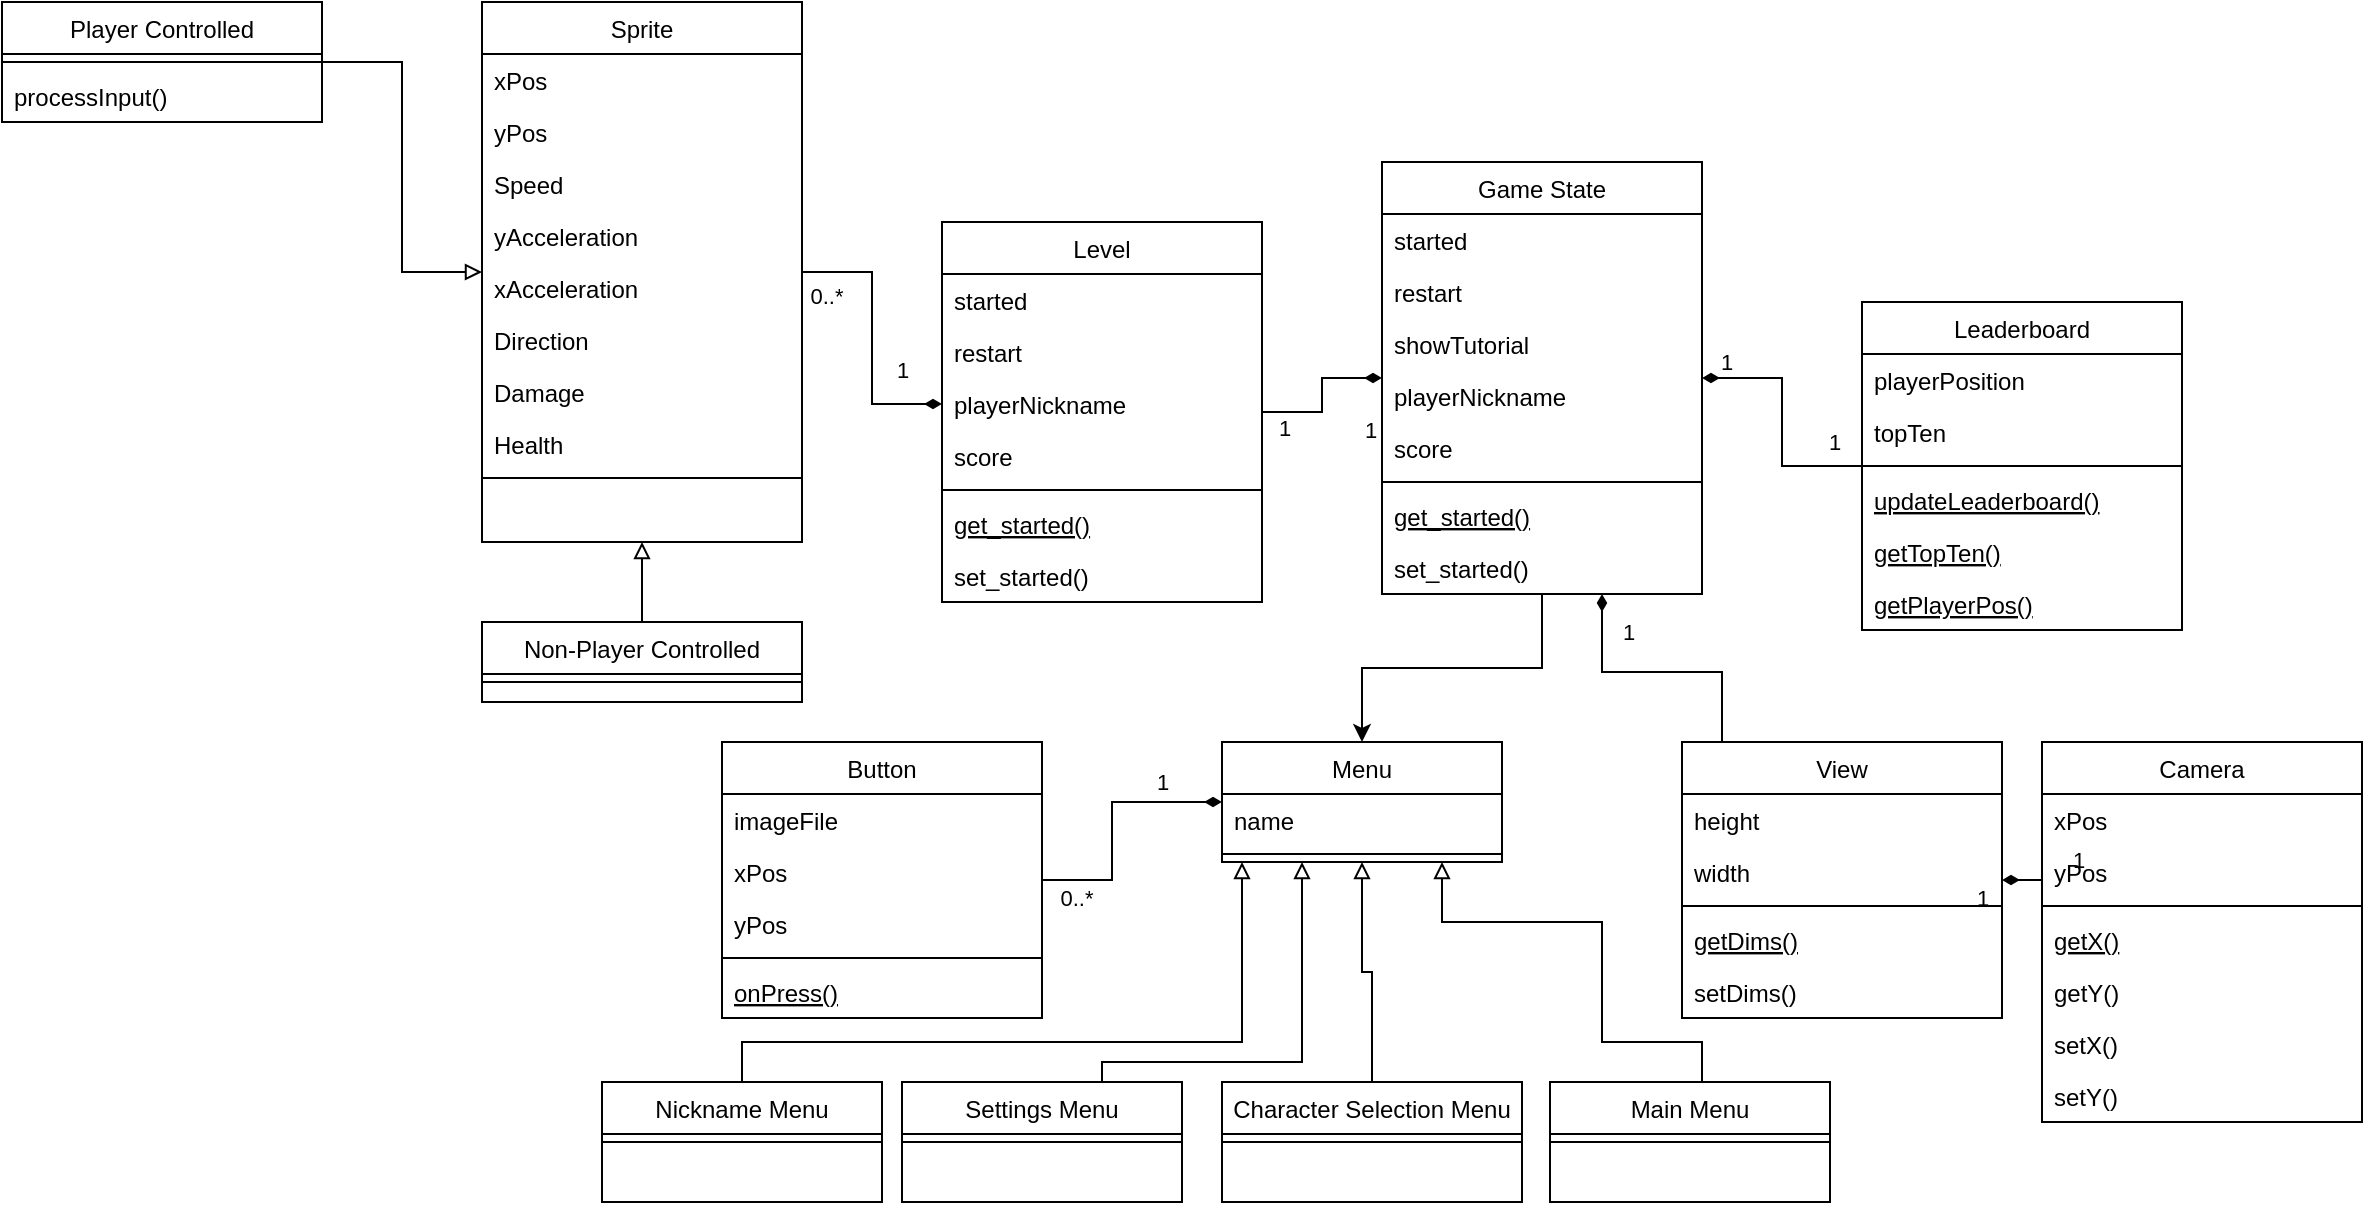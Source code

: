 <mxfile version="23.0.2" type="device">
  <diagram id="C5RBs43oDa-KdzZeNtuy" name="Page-1">
    <mxGraphModel dx="2739" dy="1117" grid="1" gridSize="10" guides="1" tooltips="1" connect="1" arrows="1" fold="1" page="1" pageScale="1" pageWidth="827" pageHeight="1169" math="0" shadow="0">
      <root>
        <mxCell id="WIyWlLk6GJQsqaUBKTNV-0" />
        <mxCell id="WIyWlLk6GJQsqaUBKTNV-1" parent="WIyWlLk6GJQsqaUBKTNV-0" />
        <mxCell id="i57mjpWbcCX3-TeavfqH-22" value="" style="edgeStyle=orthogonalEdgeStyle;rounded=0;orthogonalLoop=1;jettySize=auto;html=1;startArrow=diamondThin;startFill=1;endArrow=none;endFill=0;" edge="1" parent="WIyWlLk6GJQsqaUBKTNV-1" source="i57mjpWbcCX3-TeavfqH-0" target="i57mjpWbcCX3-TeavfqH-16">
          <mxGeometry relative="1" as="geometry">
            <Array as="points">
              <mxPoint x="370" y="735" />
              <mxPoint x="430" y="735" />
            </Array>
          </mxGeometry>
        </mxCell>
        <mxCell id="i57mjpWbcCX3-TeavfqH-23" value="1" style="edgeLabel;html=1;align=center;verticalAlign=middle;resizable=0;points=[];" vertex="1" connectable="0" parent="i57mjpWbcCX3-TeavfqH-22">
          <mxGeometry x="-0.129" y="-3" relative="1" as="geometry">
            <mxPoint x="-7" y="-23" as="offset" />
          </mxGeometry>
        </mxCell>
        <mxCell id="i57mjpWbcCX3-TeavfqH-42" value="" style="edgeStyle=orthogonalEdgeStyle;rounded=0;orthogonalLoop=1;jettySize=auto;html=1;startArrow=diamondThin;startFill=1;endArrow=none;endFill=0;exitX=0;exitY=0.5;exitDx=0;exitDy=0;" edge="1" parent="WIyWlLk6GJQsqaUBKTNV-1" source="i57mjpWbcCX3-TeavfqH-86" target="i57mjpWbcCX3-TeavfqH-36">
          <mxGeometry relative="1" as="geometry">
            <mxPoint x="40" y="625" as="sourcePoint" />
          </mxGeometry>
        </mxCell>
        <mxCell id="i57mjpWbcCX3-TeavfqH-43" value="1" style="edgeLabel;html=1;align=center;verticalAlign=middle;resizable=0;points=[];" vertex="1" connectable="0" parent="i57mjpWbcCX3-TeavfqH-42">
          <mxGeometry x="-0.627" relative="1" as="geometry">
            <mxPoint x="5" y="-17" as="offset" />
          </mxGeometry>
        </mxCell>
        <mxCell id="i57mjpWbcCX3-TeavfqH-44" value="0..*" style="edgeLabel;html=1;align=center;verticalAlign=middle;resizable=0;points=[];" vertex="1" connectable="0" parent="i57mjpWbcCX3-TeavfqH-42">
          <mxGeometry x="0.182" relative="1" as="geometry">
            <mxPoint x="-23" y="-9" as="offset" />
          </mxGeometry>
        </mxCell>
        <mxCell id="i57mjpWbcCX3-TeavfqH-75" value="" style="edgeStyle=orthogonalEdgeStyle;rounded=0;orthogonalLoop=1;jettySize=auto;html=1;startArrow=diamondThin;startFill=1;endArrow=none;endFill=0;" edge="1" parent="WIyWlLk6GJQsqaUBKTNV-1" source="i57mjpWbcCX3-TeavfqH-0" target="i57mjpWbcCX3-TeavfqH-68">
          <mxGeometry relative="1" as="geometry" />
        </mxCell>
        <mxCell id="i57mjpWbcCX3-TeavfqH-82" value="1" style="edgeLabel;html=1;align=center;verticalAlign=middle;resizable=0;points=[];" vertex="1" connectable="0" parent="i57mjpWbcCX3-TeavfqH-75">
          <mxGeometry x="-0.809" relative="1" as="geometry">
            <mxPoint y="-8" as="offset" />
          </mxGeometry>
        </mxCell>
        <mxCell id="i57mjpWbcCX3-TeavfqH-98" value="1" style="edgeLabel;html=1;align=center;verticalAlign=middle;resizable=0;points=[];" vertex="1" connectable="0" parent="i57mjpWbcCX3-TeavfqH-75">
          <mxGeometry x="0.494" relative="1" as="geometry">
            <mxPoint x="17" y="-12" as="offset" />
          </mxGeometry>
        </mxCell>
        <mxCell id="i57mjpWbcCX3-TeavfqH-91" value="" style="edgeStyle=orthogonalEdgeStyle;rounded=0;orthogonalLoop=1;jettySize=auto;html=1;startArrow=diamondThin;startFill=1;endArrow=none;endFill=0;" edge="1" parent="WIyWlLk6GJQsqaUBKTNV-1" source="i57mjpWbcCX3-TeavfqH-0" target="i57mjpWbcCX3-TeavfqH-83">
          <mxGeometry relative="1" as="geometry" />
        </mxCell>
        <mxCell id="i57mjpWbcCX3-TeavfqH-92" value="1" style="edgeLabel;html=1;align=center;verticalAlign=middle;resizable=0;points=[];" vertex="1" connectable="0" parent="i57mjpWbcCX3-TeavfqH-91">
          <mxGeometry x="0.214" y="3" relative="1" as="geometry">
            <mxPoint x="21" y="9" as="offset" />
          </mxGeometry>
        </mxCell>
        <mxCell id="i57mjpWbcCX3-TeavfqH-93" value="1" style="edgeLabel;html=1;align=center;verticalAlign=middle;resizable=0;points=[];" vertex="1" connectable="0" parent="i57mjpWbcCX3-TeavfqH-91">
          <mxGeometry x="0.108" relative="1" as="geometry">
            <mxPoint x="-19" y="12" as="offset" />
          </mxGeometry>
        </mxCell>
        <mxCell id="i57mjpWbcCX3-TeavfqH-108" value="" style="edgeStyle=orthogonalEdgeStyle;rounded=0;orthogonalLoop=1;jettySize=auto;html=1;" edge="1" parent="WIyWlLk6GJQsqaUBKTNV-1" source="i57mjpWbcCX3-TeavfqH-0" target="i57mjpWbcCX3-TeavfqH-100">
          <mxGeometry relative="1" as="geometry" />
        </mxCell>
        <mxCell id="i57mjpWbcCX3-TeavfqH-0" value="Game State" style="swimlane;fontStyle=0;align=center;verticalAlign=top;childLayout=stackLayout;horizontal=1;startSize=26;horizontalStack=0;resizeParent=1;resizeLast=0;collapsible=1;marginBottom=0;rounded=0;shadow=0;strokeWidth=1;" vertex="1" parent="WIyWlLk6GJQsqaUBKTNV-1">
          <mxGeometry x="260" y="480" width="160" height="216" as="geometry">
            <mxRectangle x="130" y="380" width="160" height="26" as="alternateBounds" />
          </mxGeometry>
        </mxCell>
        <mxCell id="i57mjpWbcCX3-TeavfqH-1" value="started" style="text;align=left;verticalAlign=top;spacingLeft=4;spacingRight=4;overflow=hidden;rotatable=0;points=[[0,0.5],[1,0.5]];portConstraint=eastwest;" vertex="1" parent="i57mjpWbcCX3-TeavfqH-0">
          <mxGeometry y="26" width="160" height="26" as="geometry" />
        </mxCell>
        <mxCell id="i57mjpWbcCX3-TeavfqH-143" value="restart" style="text;align=left;verticalAlign=top;spacingLeft=4;spacingRight=4;overflow=hidden;rotatable=0;points=[[0,0.5],[1,0.5]];portConstraint=eastwest;rounded=0;shadow=0;html=0;" vertex="1" parent="i57mjpWbcCX3-TeavfqH-0">
          <mxGeometry y="52" width="160" height="26" as="geometry" />
        </mxCell>
        <mxCell id="i57mjpWbcCX3-TeavfqH-76" value="showTutorial" style="text;align=left;verticalAlign=top;spacingLeft=4;spacingRight=4;overflow=hidden;rotatable=0;points=[[0,0.5],[1,0.5]];portConstraint=eastwest;rounded=0;shadow=0;html=0;" vertex="1" parent="i57mjpWbcCX3-TeavfqH-0">
          <mxGeometry y="78" width="160" height="26" as="geometry" />
        </mxCell>
        <mxCell id="i57mjpWbcCX3-TeavfqH-2" value="playerNickname" style="text;align=left;verticalAlign=top;spacingLeft=4;spacingRight=4;overflow=hidden;rotatable=0;points=[[0,0.5],[1,0.5]];portConstraint=eastwest;rounded=0;shadow=0;html=0;" vertex="1" parent="i57mjpWbcCX3-TeavfqH-0">
          <mxGeometry y="104" width="160" height="26" as="geometry" />
        </mxCell>
        <mxCell id="i57mjpWbcCX3-TeavfqH-67" value="score" style="text;align=left;verticalAlign=top;spacingLeft=4;spacingRight=4;overflow=hidden;rotatable=0;points=[[0,0.5],[1,0.5]];portConstraint=eastwest;rounded=0;shadow=0;html=0;" vertex="1" parent="i57mjpWbcCX3-TeavfqH-0">
          <mxGeometry y="130" width="160" height="26" as="geometry" />
        </mxCell>
        <mxCell id="i57mjpWbcCX3-TeavfqH-3" value="" style="line;html=1;strokeWidth=1;align=left;verticalAlign=middle;spacingTop=-1;spacingLeft=3;spacingRight=3;rotatable=0;labelPosition=right;points=[];portConstraint=eastwest;" vertex="1" parent="i57mjpWbcCX3-TeavfqH-0">
          <mxGeometry y="156" width="160" height="8" as="geometry" />
        </mxCell>
        <mxCell id="i57mjpWbcCX3-TeavfqH-4" value="get_started()" style="text;align=left;verticalAlign=top;spacingLeft=4;spacingRight=4;overflow=hidden;rotatable=0;points=[[0,0.5],[1,0.5]];portConstraint=eastwest;fontStyle=4" vertex="1" parent="i57mjpWbcCX3-TeavfqH-0">
          <mxGeometry y="164" width="160" height="26" as="geometry" />
        </mxCell>
        <mxCell id="i57mjpWbcCX3-TeavfqH-5" value="set_started()" style="text;align=left;verticalAlign=top;spacingLeft=4;spacingRight=4;overflow=hidden;rotatable=0;points=[[0,0.5],[1,0.5]];portConstraint=eastwest;" vertex="1" parent="i57mjpWbcCX3-TeavfqH-0">
          <mxGeometry y="190" width="160" height="26" as="geometry" />
        </mxCell>
        <mxCell id="i57mjpWbcCX3-TeavfqH-30" value="" style="edgeStyle=orthogonalEdgeStyle;rounded=0;orthogonalLoop=1;jettySize=auto;html=1;startArrow=diamondThin;startFill=1;endArrow=none;endFill=0;" edge="1" parent="WIyWlLk6GJQsqaUBKTNV-1" source="i57mjpWbcCX3-TeavfqH-16" target="i57mjpWbcCX3-TeavfqH-24">
          <mxGeometry relative="1" as="geometry">
            <Array as="points">
              <mxPoint x="550" y="839" />
              <mxPoint x="550" y="842" />
            </Array>
          </mxGeometry>
        </mxCell>
        <mxCell id="i57mjpWbcCX3-TeavfqH-32" value="1" style="edgeLabel;html=1;align=center;verticalAlign=middle;resizable=0;points=[];" vertex="1" connectable="0" parent="i57mjpWbcCX3-TeavfqH-30">
          <mxGeometry x="-0.325" y="-3" relative="1" as="geometry">
            <mxPoint x="-17" y="6" as="offset" />
          </mxGeometry>
        </mxCell>
        <mxCell id="i57mjpWbcCX3-TeavfqH-99" value="1" style="edgeLabel;html=1;align=center;verticalAlign=middle;resizable=0;points=[];" vertex="1" connectable="0" parent="i57mjpWbcCX3-TeavfqH-30">
          <mxGeometry x="0.132" y="1" relative="1" as="geometry">
            <mxPoint x="26" y="-9" as="offset" />
          </mxGeometry>
        </mxCell>
        <mxCell id="i57mjpWbcCX3-TeavfqH-16" value="View" style="swimlane;fontStyle=0;align=center;verticalAlign=top;childLayout=stackLayout;horizontal=1;startSize=26;horizontalStack=0;resizeParent=1;resizeLast=0;collapsible=1;marginBottom=0;rounded=0;shadow=0;strokeWidth=1;" vertex="1" parent="WIyWlLk6GJQsqaUBKTNV-1">
          <mxGeometry x="410" y="770" width="160" height="138" as="geometry">
            <mxRectangle x="130" y="380" width="160" height="26" as="alternateBounds" />
          </mxGeometry>
        </mxCell>
        <mxCell id="i57mjpWbcCX3-TeavfqH-17" value="height" style="text;align=left;verticalAlign=top;spacingLeft=4;spacingRight=4;overflow=hidden;rotatable=0;points=[[0,0.5],[1,0.5]];portConstraint=eastwest;" vertex="1" parent="i57mjpWbcCX3-TeavfqH-16">
          <mxGeometry y="26" width="160" height="26" as="geometry" />
        </mxCell>
        <mxCell id="i57mjpWbcCX3-TeavfqH-18" value="width" style="text;align=left;verticalAlign=top;spacingLeft=4;spacingRight=4;overflow=hidden;rotatable=0;points=[[0,0.5],[1,0.5]];portConstraint=eastwest;rounded=0;shadow=0;html=0;" vertex="1" parent="i57mjpWbcCX3-TeavfqH-16">
          <mxGeometry y="52" width="160" height="26" as="geometry" />
        </mxCell>
        <mxCell id="i57mjpWbcCX3-TeavfqH-19" value="" style="line;html=1;strokeWidth=1;align=left;verticalAlign=middle;spacingTop=-1;spacingLeft=3;spacingRight=3;rotatable=0;labelPosition=right;points=[];portConstraint=eastwest;" vertex="1" parent="i57mjpWbcCX3-TeavfqH-16">
          <mxGeometry y="78" width="160" height="8" as="geometry" />
        </mxCell>
        <mxCell id="i57mjpWbcCX3-TeavfqH-20" value="getDims()" style="text;align=left;verticalAlign=top;spacingLeft=4;spacingRight=4;overflow=hidden;rotatable=0;points=[[0,0.5],[1,0.5]];portConstraint=eastwest;fontStyle=4" vertex="1" parent="i57mjpWbcCX3-TeavfqH-16">
          <mxGeometry y="86" width="160" height="26" as="geometry" />
        </mxCell>
        <mxCell id="i57mjpWbcCX3-TeavfqH-21" value="setDims()" style="text;align=left;verticalAlign=top;spacingLeft=4;spacingRight=4;overflow=hidden;rotatable=0;points=[[0,0.5],[1,0.5]];portConstraint=eastwest;" vertex="1" parent="i57mjpWbcCX3-TeavfqH-16">
          <mxGeometry y="112" width="160" height="26" as="geometry" />
        </mxCell>
        <mxCell id="i57mjpWbcCX3-TeavfqH-24" value="Camera" style="swimlane;fontStyle=0;align=center;verticalAlign=top;childLayout=stackLayout;horizontal=1;startSize=26;horizontalStack=0;resizeParent=1;resizeLast=0;collapsible=1;marginBottom=0;rounded=0;shadow=0;strokeWidth=1;" vertex="1" parent="WIyWlLk6GJQsqaUBKTNV-1">
          <mxGeometry x="590" y="770" width="160" height="190" as="geometry">
            <mxRectangle x="130" y="380" width="160" height="26" as="alternateBounds" />
          </mxGeometry>
        </mxCell>
        <mxCell id="i57mjpWbcCX3-TeavfqH-25" value="xPos" style="text;align=left;verticalAlign=top;spacingLeft=4;spacingRight=4;overflow=hidden;rotatable=0;points=[[0,0.5],[1,0.5]];portConstraint=eastwest;" vertex="1" parent="i57mjpWbcCX3-TeavfqH-24">
          <mxGeometry y="26" width="160" height="26" as="geometry" />
        </mxCell>
        <mxCell id="i57mjpWbcCX3-TeavfqH-26" value="yPos" style="text;align=left;verticalAlign=top;spacingLeft=4;spacingRight=4;overflow=hidden;rotatable=0;points=[[0,0.5],[1,0.5]];portConstraint=eastwest;rounded=0;shadow=0;html=0;" vertex="1" parent="i57mjpWbcCX3-TeavfqH-24">
          <mxGeometry y="52" width="160" height="26" as="geometry" />
        </mxCell>
        <mxCell id="i57mjpWbcCX3-TeavfqH-27" value="" style="line;html=1;strokeWidth=1;align=left;verticalAlign=middle;spacingTop=-1;spacingLeft=3;spacingRight=3;rotatable=0;labelPosition=right;points=[];portConstraint=eastwest;" vertex="1" parent="i57mjpWbcCX3-TeavfqH-24">
          <mxGeometry y="78" width="160" height="8" as="geometry" />
        </mxCell>
        <mxCell id="i57mjpWbcCX3-TeavfqH-28" value="getX()" style="text;align=left;verticalAlign=top;spacingLeft=4;spacingRight=4;overflow=hidden;rotatable=0;points=[[0,0.5],[1,0.5]];portConstraint=eastwest;fontStyle=4" vertex="1" parent="i57mjpWbcCX3-TeavfqH-24">
          <mxGeometry y="86" width="160" height="26" as="geometry" />
        </mxCell>
        <mxCell id="i57mjpWbcCX3-TeavfqH-33" value="getY()&#xa;" style="text;align=left;verticalAlign=top;spacingLeft=4;spacingRight=4;overflow=hidden;rotatable=0;points=[[0,0.5],[1,0.5]];portConstraint=eastwest;" vertex="1" parent="i57mjpWbcCX3-TeavfqH-24">
          <mxGeometry y="112" width="160" height="26" as="geometry" />
        </mxCell>
        <mxCell id="i57mjpWbcCX3-TeavfqH-34" value="setX()&#xa;" style="text;align=left;verticalAlign=top;spacingLeft=4;spacingRight=4;overflow=hidden;rotatable=0;points=[[0,0.5],[1,0.5]];portConstraint=eastwest;" vertex="1" parent="i57mjpWbcCX3-TeavfqH-24">
          <mxGeometry y="138" width="160" height="26" as="geometry" />
        </mxCell>
        <mxCell id="i57mjpWbcCX3-TeavfqH-29" value="setY()&#xa;" style="text;align=left;verticalAlign=top;spacingLeft=4;spacingRight=4;overflow=hidden;rotatable=0;points=[[0,0.5],[1,0.5]];portConstraint=eastwest;" vertex="1" parent="i57mjpWbcCX3-TeavfqH-24">
          <mxGeometry y="164" width="160" height="26" as="geometry" />
        </mxCell>
        <mxCell id="i57mjpWbcCX3-TeavfqH-51" value="" style="edgeStyle=orthogonalEdgeStyle;rounded=0;orthogonalLoop=1;jettySize=auto;html=1;startArrow=block;startFill=0;endArrow=none;endFill=0;" edge="1" parent="WIyWlLk6GJQsqaUBKTNV-1" source="i57mjpWbcCX3-TeavfqH-36" target="i57mjpWbcCX3-TeavfqH-45">
          <mxGeometry relative="1" as="geometry" />
        </mxCell>
        <mxCell id="i57mjpWbcCX3-TeavfqH-58" value="" style="edgeStyle=orthogonalEdgeStyle;rounded=0;orthogonalLoop=1;jettySize=auto;html=1;startArrow=block;startFill=0;endArrow=none;endFill=0;" edge="1" parent="WIyWlLk6GJQsqaUBKTNV-1" source="i57mjpWbcCX3-TeavfqH-36" target="i57mjpWbcCX3-TeavfqH-52">
          <mxGeometry relative="1" as="geometry" />
        </mxCell>
        <mxCell id="i57mjpWbcCX3-TeavfqH-36" value="Sprite" style="swimlane;fontStyle=0;align=center;verticalAlign=top;childLayout=stackLayout;horizontal=1;startSize=26;horizontalStack=0;resizeParent=1;resizeLast=0;collapsible=1;marginBottom=0;rounded=0;shadow=0;strokeWidth=1;" vertex="1" parent="WIyWlLk6GJQsqaUBKTNV-1">
          <mxGeometry x="-190" y="400" width="160" height="270" as="geometry">
            <mxRectangle x="130" y="380" width="160" height="26" as="alternateBounds" />
          </mxGeometry>
        </mxCell>
        <mxCell id="i57mjpWbcCX3-TeavfqH-37" value="xPos" style="text;align=left;verticalAlign=top;spacingLeft=4;spacingRight=4;overflow=hidden;rotatable=0;points=[[0,0.5],[1,0.5]];portConstraint=eastwest;" vertex="1" parent="i57mjpWbcCX3-TeavfqH-36">
          <mxGeometry y="26" width="160" height="26" as="geometry" />
        </mxCell>
        <mxCell id="i57mjpWbcCX3-TeavfqH-59" value="yPos" style="text;align=left;verticalAlign=top;spacingLeft=4;spacingRight=4;overflow=hidden;rotatable=0;points=[[0,0.5],[1,0.5]];portConstraint=eastwest;rounded=0;shadow=0;html=0;" vertex="1" parent="i57mjpWbcCX3-TeavfqH-36">
          <mxGeometry y="52" width="160" height="26" as="geometry" />
        </mxCell>
        <mxCell id="i57mjpWbcCX3-TeavfqH-60" value="Speed" style="text;align=left;verticalAlign=top;spacingLeft=4;spacingRight=4;overflow=hidden;rotatable=0;points=[[0,0.5],[1,0.5]];portConstraint=eastwest;rounded=0;shadow=0;html=0;" vertex="1" parent="i57mjpWbcCX3-TeavfqH-36">
          <mxGeometry y="78" width="160" height="26" as="geometry" />
        </mxCell>
        <mxCell id="i57mjpWbcCX3-TeavfqH-66" value="yAcceleration" style="text;align=left;verticalAlign=top;spacingLeft=4;spacingRight=4;overflow=hidden;rotatable=0;points=[[0,0.5],[1,0.5]];portConstraint=eastwest;rounded=0;shadow=0;html=0;" vertex="1" parent="i57mjpWbcCX3-TeavfqH-36">
          <mxGeometry y="104" width="160" height="26" as="geometry" />
        </mxCell>
        <mxCell id="i57mjpWbcCX3-TeavfqH-61" value="xAcceleration" style="text;align=left;verticalAlign=top;spacingLeft=4;spacingRight=4;overflow=hidden;rotatable=0;points=[[0,0.5],[1,0.5]];portConstraint=eastwest;rounded=0;shadow=0;html=0;" vertex="1" parent="i57mjpWbcCX3-TeavfqH-36">
          <mxGeometry y="130" width="160" height="26" as="geometry" />
        </mxCell>
        <mxCell id="i57mjpWbcCX3-TeavfqH-65" value="Direction" style="text;align=left;verticalAlign=top;spacingLeft=4;spacingRight=4;overflow=hidden;rotatable=0;points=[[0,0.5],[1,0.5]];portConstraint=eastwest;rounded=0;shadow=0;html=0;" vertex="1" parent="i57mjpWbcCX3-TeavfqH-36">
          <mxGeometry y="156" width="160" height="26" as="geometry" />
        </mxCell>
        <mxCell id="i57mjpWbcCX3-TeavfqH-77" value="Damage" style="text;align=left;verticalAlign=top;spacingLeft=4;spacingRight=4;overflow=hidden;rotatable=0;points=[[0,0.5],[1,0.5]];portConstraint=eastwest;rounded=0;shadow=0;html=0;" vertex="1" parent="i57mjpWbcCX3-TeavfqH-36">
          <mxGeometry y="182" width="160" height="26" as="geometry" />
        </mxCell>
        <mxCell id="i57mjpWbcCX3-TeavfqH-38" value="Health" style="text;align=left;verticalAlign=top;spacingLeft=4;spacingRight=4;overflow=hidden;rotatable=0;points=[[0,0.5],[1,0.5]];portConstraint=eastwest;rounded=0;shadow=0;html=0;" vertex="1" parent="i57mjpWbcCX3-TeavfqH-36">
          <mxGeometry y="208" width="160" height="26" as="geometry" />
        </mxCell>
        <mxCell id="i57mjpWbcCX3-TeavfqH-39" value="" style="line;html=1;strokeWidth=1;align=left;verticalAlign=middle;spacingTop=-1;spacingLeft=3;spacingRight=3;rotatable=0;labelPosition=right;points=[];portConstraint=eastwest;" vertex="1" parent="i57mjpWbcCX3-TeavfqH-36">
          <mxGeometry y="234" width="160" height="8" as="geometry" />
        </mxCell>
        <mxCell id="i57mjpWbcCX3-TeavfqH-45" value="Player Controlled" style="swimlane;fontStyle=0;align=center;verticalAlign=top;childLayout=stackLayout;horizontal=1;startSize=26;horizontalStack=0;resizeParent=1;resizeLast=0;collapsible=1;marginBottom=0;rounded=0;shadow=0;strokeWidth=1;" vertex="1" parent="WIyWlLk6GJQsqaUBKTNV-1">
          <mxGeometry x="-430" y="400" width="160" height="60" as="geometry">
            <mxRectangle x="130" y="380" width="160" height="26" as="alternateBounds" />
          </mxGeometry>
        </mxCell>
        <mxCell id="i57mjpWbcCX3-TeavfqH-48" value="" style="line;html=1;strokeWidth=1;align=left;verticalAlign=middle;spacingTop=-1;spacingLeft=3;spacingRight=3;rotatable=0;labelPosition=right;points=[];portConstraint=eastwest;" vertex="1" parent="i57mjpWbcCX3-TeavfqH-45">
          <mxGeometry y="26" width="160" height="8" as="geometry" />
        </mxCell>
        <mxCell id="i57mjpWbcCX3-TeavfqH-50" value="processInput()" style="text;align=left;verticalAlign=top;spacingLeft=4;spacingRight=4;overflow=hidden;rotatable=0;points=[[0,0.5],[1,0.5]];portConstraint=eastwest;" vertex="1" parent="i57mjpWbcCX3-TeavfqH-45">
          <mxGeometry y="34" width="160" height="26" as="geometry" />
        </mxCell>
        <mxCell id="i57mjpWbcCX3-TeavfqH-52" value="Non-Player Controlled" style="swimlane;fontStyle=0;align=center;verticalAlign=top;childLayout=stackLayout;horizontal=1;startSize=26;horizontalStack=0;resizeParent=1;resizeLast=0;collapsible=1;marginBottom=0;rounded=0;shadow=0;strokeWidth=1;" vertex="1" parent="WIyWlLk6GJQsqaUBKTNV-1">
          <mxGeometry x="-190" y="710" width="160" height="40" as="geometry">
            <mxRectangle x="130" y="380" width="160" height="26" as="alternateBounds" />
          </mxGeometry>
        </mxCell>
        <mxCell id="i57mjpWbcCX3-TeavfqH-55" value="" style="line;html=1;strokeWidth=1;align=left;verticalAlign=middle;spacingTop=-1;spacingLeft=3;spacingRight=3;rotatable=0;labelPosition=right;points=[];portConstraint=eastwest;" vertex="1" parent="i57mjpWbcCX3-TeavfqH-52">
          <mxGeometry y="26" width="160" height="8" as="geometry" />
        </mxCell>
        <mxCell id="i57mjpWbcCX3-TeavfqH-68" value="Leaderboard" style="swimlane;fontStyle=0;align=center;verticalAlign=top;childLayout=stackLayout;horizontal=1;startSize=26;horizontalStack=0;resizeParent=1;resizeLast=0;collapsible=1;marginBottom=0;rounded=0;shadow=0;strokeWidth=1;" vertex="1" parent="WIyWlLk6GJQsqaUBKTNV-1">
          <mxGeometry x="500" y="550" width="160" height="164" as="geometry">
            <mxRectangle x="130" y="380" width="160" height="26" as="alternateBounds" />
          </mxGeometry>
        </mxCell>
        <mxCell id="i57mjpWbcCX3-TeavfqH-78" value="playerPosition" style="text;align=left;verticalAlign=top;spacingLeft=4;spacingRight=4;overflow=hidden;rotatable=0;points=[[0,0.5],[1,0.5]];portConstraint=eastwest;rounded=0;shadow=0;html=0;" vertex="1" parent="i57mjpWbcCX3-TeavfqH-68">
          <mxGeometry y="26" width="160" height="26" as="geometry" />
        </mxCell>
        <mxCell id="i57mjpWbcCX3-TeavfqH-71" value="topTen" style="text;align=left;verticalAlign=top;spacingLeft=4;spacingRight=4;overflow=hidden;rotatable=0;points=[[0,0.5],[1,0.5]];portConstraint=eastwest;rounded=0;shadow=0;html=0;" vertex="1" parent="i57mjpWbcCX3-TeavfqH-68">
          <mxGeometry y="52" width="160" height="26" as="geometry" />
        </mxCell>
        <mxCell id="i57mjpWbcCX3-TeavfqH-72" value="" style="line;html=1;strokeWidth=1;align=left;verticalAlign=middle;spacingTop=-1;spacingLeft=3;spacingRight=3;rotatable=0;labelPosition=right;points=[];portConstraint=eastwest;" vertex="1" parent="i57mjpWbcCX3-TeavfqH-68">
          <mxGeometry y="78" width="160" height="8" as="geometry" />
        </mxCell>
        <mxCell id="i57mjpWbcCX3-TeavfqH-80" value="updateLeaderboard()" style="text;align=left;verticalAlign=top;spacingLeft=4;spacingRight=4;overflow=hidden;rotatable=0;points=[[0,0.5],[1,0.5]];portConstraint=eastwest;fontStyle=4" vertex="1" parent="i57mjpWbcCX3-TeavfqH-68">
          <mxGeometry y="86" width="160" height="26" as="geometry" />
        </mxCell>
        <mxCell id="i57mjpWbcCX3-TeavfqH-81" value="getTopTen()" style="text;align=left;verticalAlign=top;spacingLeft=4;spacingRight=4;overflow=hidden;rotatable=0;points=[[0,0.5],[1,0.5]];portConstraint=eastwest;fontStyle=4" vertex="1" parent="i57mjpWbcCX3-TeavfqH-68">
          <mxGeometry y="112" width="160" height="26" as="geometry" />
        </mxCell>
        <mxCell id="i57mjpWbcCX3-TeavfqH-79" value="getPlayerPos()" style="text;align=left;verticalAlign=top;spacingLeft=4;spacingRight=4;overflow=hidden;rotatable=0;points=[[0,0.5],[1,0.5]];portConstraint=eastwest;fontStyle=4" vertex="1" parent="i57mjpWbcCX3-TeavfqH-68">
          <mxGeometry y="138" width="160" height="26" as="geometry" />
        </mxCell>
        <mxCell id="i57mjpWbcCX3-TeavfqH-83" value="Level" style="swimlane;fontStyle=0;align=center;verticalAlign=top;childLayout=stackLayout;horizontal=1;startSize=26;horizontalStack=0;resizeParent=1;resizeLast=0;collapsible=1;marginBottom=0;rounded=0;shadow=0;strokeWidth=1;" vertex="1" parent="WIyWlLk6GJQsqaUBKTNV-1">
          <mxGeometry x="40" y="510" width="160" height="190" as="geometry">
            <mxRectangle x="130" y="380" width="160" height="26" as="alternateBounds" />
          </mxGeometry>
        </mxCell>
        <mxCell id="i57mjpWbcCX3-TeavfqH-84" value="started" style="text;align=left;verticalAlign=top;spacingLeft=4;spacingRight=4;overflow=hidden;rotatable=0;points=[[0,0.5],[1,0.5]];portConstraint=eastwest;" vertex="1" parent="i57mjpWbcCX3-TeavfqH-83">
          <mxGeometry y="26" width="160" height="26" as="geometry" />
        </mxCell>
        <mxCell id="i57mjpWbcCX3-TeavfqH-85" value="restart" style="text;align=left;verticalAlign=top;spacingLeft=4;spacingRight=4;overflow=hidden;rotatable=0;points=[[0,0.5],[1,0.5]];portConstraint=eastwest;rounded=0;shadow=0;html=0;" vertex="1" parent="i57mjpWbcCX3-TeavfqH-83">
          <mxGeometry y="52" width="160" height="26" as="geometry" />
        </mxCell>
        <mxCell id="i57mjpWbcCX3-TeavfqH-86" value="playerNickname" style="text;align=left;verticalAlign=top;spacingLeft=4;spacingRight=4;overflow=hidden;rotatable=0;points=[[0,0.5],[1,0.5]];portConstraint=eastwest;rounded=0;shadow=0;html=0;" vertex="1" parent="i57mjpWbcCX3-TeavfqH-83">
          <mxGeometry y="78" width="160" height="26" as="geometry" />
        </mxCell>
        <mxCell id="i57mjpWbcCX3-TeavfqH-87" value="score" style="text;align=left;verticalAlign=top;spacingLeft=4;spacingRight=4;overflow=hidden;rotatable=0;points=[[0,0.5],[1,0.5]];portConstraint=eastwest;rounded=0;shadow=0;html=0;" vertex="1" parent="i57mjpWbcCX3-TeavfqH-83">
          <mxGeometry y="104" width="160" height="26" as="geometry" />
        </mxCell>
        <mxCell id="i57mjpWbcCX3-TeavfqH-88" value="" style="line;html=1;strokeWidth=1;align=left;verticalAlign=middle;spacingTop=-1;spacingLeft=3;spacingRight=3;rotatable=0;labelPosition=right;points=[];portConstraint=eastwest;" vertex="1" parent="i57mjpWbcCX3-TeavfqH-83">
          <mxGeometry y="130" width="160" height="8" as="geometry" />
        </mxCell>
        <mxCell id="i57mjpWbcCX3-TeavfqH-89" value="get_started()" style="text;align=left;verticalAlign=top;spacingLeft=4;spacingRight=4;overflow=hidden;rotatable=0;points=[[0,0.5],[1,0.5]];portConstraint=eastwest;fontStyle=4" vertex="1" parent="i57mjpWbcCX3-TeavfqH-83">
          <mxGeometry y="138" width="160" height="26" as="geometry" />
        </mxCell>
        <mxCell id="i57mjpWbcCX3-TeavfqH-90" value="set_started()" style="text;align=left;verticalAlign=top;spacingLeft=4;spacingRight=4;overflow=hidden;rotatable=0;points=[[0,0.5],[1,0.5]];portConstraint=eastwest;" vertex="1" parent="i57mjpWbcCX3-TeavfqH-83">
          <mxGeometry y="164" width="160" height="26" as="geometry" />
        </mxCell>
        <mxCell id="i57mjpWbcCX3-TeavfqH-117" value="" style="edgeStyle=orthogonalEdgeStyle;rounded=0;orthogonalLoop=1;jettySize=auto;html=1;startArrow=diamondThin;startFill=1;endArrow=none;endFill=0;exitX=0;exitY=0.5;exitDx=0;exitDy=0;" edge="1" parent="WIyWlLk6GJQsqaUBKTNV-1" source="i57mjpWbcCX3-TeavfqH-100" target="i57mjpWbcCX3-TeavfqH-109">
          <mxGeometry relative="1" as="geometry">
            <mxPoint x="220" y="865" as="sourcePoint" />
            <Array as="points">
              <mxPoint x="125" y="800" />
              <mxPoint x="125" y="839" />
            </Array>
          </mxGeometry>
        </mxCell>
        <mxCell id="i57mjpWbcCX3-TeavfqH-118" value="0..*" style="edgeLabel;html=1;align=center;verticalAlign=middle;resizable=0;points=[];" vertex="1" connectable="0" parent="i57mjpWbcCX3-TeavfqH-117">
          <mxGeometry x="0.637" y="2" relative="1" as="geometry">
            <mxPoint x="-7" y="7" as="offset" />
          </mxGeometry>
        </mxCell>
        <mxCell id="i57mjpWbcCX3-TeavfqH-119" value="1" style="edgeLabel;html=1;align=center;verticalAlign=middle;resizable=0;points=[];" vertex="1" connectable="0" parent="i57mjpWbcCX3-TeavfqH-117">
          <mxGeometry x="0.491" y="3" relative="1" as="geometry">
            <mxPoint x="27" y="-52" as="offset" />
          </mxGeometry>
        </mxCell>
        <mxCell id="i57mjpWbcCX3-TeavfqH-124" value="" style="edgeStyle=orthogonalEdgeStyle;rounded=0;orthogonalLoop=1;jettySize=auto;html=1;startArrow=block;startFill=0;endArrow=none;endFill=0;" edge="1" parent="WIyWlLk6GJQsqaUBKTNV-1" source="i57mjpWbcCX3-TeavfqH-100" target="i57mjpWbcCX3-TeavfqH-121">
          <mxGeometry relative="1" as="geometry">
            <Array as="points">
              <mxPoint x="220" y="930" />
              <mxPoint x="120" y="930" />
            </Array>
          </mxGeometry>
        </mxCell>
        <mxCell id="i57mjpWbcCX3-TeavfqH-134" value="" style="edgeStyle=orthogonalEdgeStyle;rounded=0;orthogonalLoop=1;jettySize=auto;html=1;startArrow=block;startFill=0;endArrow=none;endFill=0;" edge="1" parent="WIyWlLk6GJQsqaUBKTNV-1" source="i57mjpWbcCX3-TeavfqH-100" target="i57mjpWbcCX3-TeavfqH-131">
          <mxGeometry relative="1" as="geometry" />
        </mxCell>
        <mxCell id="i57mjpWbcCX3-TeavfqH-138" value="" style="edgeStyle=orthogonalEdgeStyle;rounded=0;orthogonalLoop=1;jettySize=auto;html=1;entryX=0.5;entryY=0;entryDx=0;entryDy=0;startArrow=block;startFill=0;endArrow=none;endFill=0;" edge="1" parent="WIyWlLk6GJQsqaUBKTNV-1" source="i57mjpWbcCX3-TeavfqH-100" target="i57mjpWbcCX3-TeavfqH-135">
          <mxGeometry relative="1" as="geometry">
            <Array as="points">
              <mxPoint x="290" y="860" />
              <mxPoint x="370" y="860" />
              <mxPoint x="370" y="920" />
              <mxPoint x="420" y="920" />
            </Array>
          </mxGeometry>
        </mxCell>
        <mxCell id="i57mjpWbcCX3-TeavfqH-142" value="" style="edgeStyle=orthogonalEdgeStyle;rounded=0;orthogonalLoop=1;jettySize=auto;html=1;startArrow=block;startFill=0;endArrow=none;endFill=0;" edge="1" parent="WIyWlLk6GJQsqaUBKTNV-1" source="i57mjpWbcCX3-TeavfqH-100" target="i57mjpWbcCX3-TeavfqH-139">
          <mxGeometry relative="1" as="geometry">
            <Array as="points">
              <mxPoint x="190" y="920" />
              <mxPoint x="-60" y="920" />
            </Array>
          </mxGeometry>
        </mxCell>
        <mxCell id="i57mjpWbcCX3-TeavfqH-100" value="Menu" style="swimlane;fontStyle=0;align=center;verticalAlign=top;childLayout=stackLayout;horizontal=1;startSize=26;horizontalStack=0;resizeParent=1;resizeLast=0;collapsible=1;marginBottom=0;rounded=0;shadow=0;strokeWidth=1;" vertex="1" parent="WIyWlLk6GJQsqaUBKTNV-1">
          <mxGeometry x="180" y="770" width="140" height="60" as="geometry">
            <mxRectangle x="130" y="380" width="160" height="26" as="alternateBounds" />
          </mxGeometry>
        </mxCell>
        <mxCell id="i57mjpWbcCX3-TeavfqH-103" value="name" style="text;align=left;verticalAlign=top;spacingLeft=4;spacingRight=4;overflow=hidden;rotatable=0;points=[[0,0.5],[1,0.5]];portConstraint=eastwest;rounded=0;shadow=0;html=0;" vertex="1" parent="i57mjpWbcCX3-TeavfqH-100">
          <mxGeometry y="26" width="140" height="26" as="geometry" />
        </mxCell>
        <mxCell id="i57mjpWbcCX3-TeavfqH-105" value="" style="line;html=1;strokeWidth=1;align=left;verticalAlign=middle;spacingTop=-1;spacingLeft=3;spacingRight=3;rotatable=0;labelPosition=right;points=[];portConstraint=eastwest;" vertex="1" parent="i57mjpWbcCX3-TeavfqH-100">
          <mxGeometry y="52" width="140" height="8" as="geometry" />
        </mxCell>
        <mxCell id="i57mjpWbcCX3-TeavfqH-109" value="Button" style="swimlane;fontStyle=0;align=center;verticalAlign=top;childLayout=stackLayout;horizontal=1;startSize=26;horizontalStack=0;resizeParent=1;resizeLast=0;collapsible=1;marginBottom=0;rounded=0;shadow=0;strokeWidth=1;" vertex="1" parent="WIyWlLk6GJQsqaUBKTNV-1">
          <mxGeometry x="-70" y="770" width="160" height="138" as="geometry">
            <mxRectangle x="130" y="380" width="160" height="26" as="alternateBounds" />
          </mxGeometry>
        </mxCell>
        <mxCell id="i57mjpWbcCX3-TeavfqH-110" value="imageFile" style="text;align=left;verticalAlign=top;spacingLeft=4;spacingRight=4;overflow=hidden;rotatable=0;points=[[0,0.5],[1,0.5]];portConstraint=eastwest;" vertex="1" parent="i57mjpWbcCX3-TeavfqH-109">
          <mxGeometry y="26" width="160" height="26" as="geometry" />
        </mxCell>
        <mxCell id="i57mjpWbcCX3-TeavfqH-112" value="xPos" style="text;align=left;verticalAlign=top;spacingLeft=4;spacingRight=4;overflow=hidden;rotatable=0;points=[[0,0.5],[1,0.5]];portConstraint=eastwest;rounded=0;shadow=0;html=0;" vertex="1" parent="i57mjpWbcCX3-TeavfqH-109">
          <mxGeometry y="52" width="160" height="26" as="geometry" />
        </mxCell>
        <mxCell id="i57mjpWbcCX3-TeavfqH-113" value="yPos" style="text;align=left;verticalAlign=top;spacingLeft=4;spacingRight=4;overflow=hidden;rotatable=0;points=[[0,0.5],[1,0.5]];portConstraint=eastwest;rounded=0;shadow=0;html=0;" vertex="1" parent="i57mjpWbcCX3-TeavfqH-109">
          <mxGeometry y="78" width="160" height="26" as="geometry" />
        </mxCell>
        <mxCell id="i57mjpWbcCX3-TeavfqH-114" value="" style="line;html=1;strokeWidth=1;align=left;verticalAlign=middle;spacingTop=-1;spacingLeft=3;spacingRight=3;rotatable=0;labelPosition=right;points=[];portConstraint=eastwest;" vertex="1" parent="i57mjpWbcCX3-TeavfqH-109">
          <mxGeometry y="104" width="160" height="8" as="geometry" />
        </mxCell>
        <mxCell id="i57mjpWbcCX3-TeavfqH-115" value="onPress()" style="text;align=left;verticalAlign=top;spacingLeft=4;spacingRight=4;overflow=hidden;rotatable=0;points=[[0,0.5],[1,0.5]];portConstraint=eastwest;fontStyle=4" vertex="1" parent="i57mjpWbcCX3-TeavfqH-109">
          <mxGeometry y="112" width="160" height="26" as="geometry" />
        </mxCell>
        <mxCell id="i57mjpWbcCX3-TeavfqH-121" value="Settings Menu" style="swimlane;fontStyle=0;align=center;verticalAlign=top;childLayout=stackLayout;horizontal=1;startSize=26;horizontalStack=0;resizeParent=1;resizeLast=0;collapsible=1;marginBottom=0;rounded=0;shadow=0;strokeWidth=1;" vertex="1" parent="WIyWlLk6GJQsqaUBKTNV-1">
          <mxGeometry x="20" y="940" width="140" height="60" as="geometry">
            <mxRectangle x="130" y="380" width="160" height="26" as="alternateBounds" />
          </mxGeometry>
        </mxCell>
        <mxCell id="i57mjpWbcCX3-TeavfqH-123" value="" style="line;html=1;strokeWidth=1;align=left;verticalAlign=middle;spacingTop=-1;spacingLeft=3;spacingRight=3;rotatable=0;labelPosition=right;points=[];portConstraint=eastwest;" vertex="1" parent="i57mjpWbcCX3-TeavfqH-121">
          <mxGeometry y="26" width="140" height="8" as="geometry" />
        </mxCell>
        <mxCell id="i57mjpWbcCX3-TeavfqH-131" value="Character Selection Menu" style="swimlane;fontStyle=0;align=center;verticalAlign=top;childLayout=stackLayout;horizontal=1;startSize=26;horizontalStack=0;resizeParent=1;resizeLast=0;collapsible=1;marginBottom=0;rounded=0;shadow=0;strokeWidth=1;" vertex="1" parent="WIyWlLk6GJQsqaUBKTNV-1">
          <mxGeometry x="180" y="940" width="150" height="60" as="geometry">
            <mxRectangle x="130" y="380" width="160" height="26" as="alternateBounds" />
          </mxGeometry>
        </mxCell>
        <mxCell id="i57mjpWbcCX3-TeavfqH-133" value="" style="line;html=1;strokeWidth=1;align=left;verticalAlign=middle;spacingTop=-1;spacingLeft=3;spacingRight=3;rotatable=0;labelPosition=right;points=[];portConstraint=eastwest;" vertex="1" parent="i57mjpWbcCX3-TeavfqH-131">
          <mxGeometry y="26" width="150" height="8" as="geometry" />
        </mxCell>
        <mxCell id="i57mjpWbcCX3-TeavfqH-135" value="Main Menu" style="swimlane;fontStyle=0;align=center;verticalAlign=top;childLayout=stackLayout;horizontal=1;startSize=26;horizontalStack=0;resizeParent=1;resizeLast=0;collapsible=1;marginBottom=0;rounded=0;shadow=0;strokeWidth=1;" vertex="1" parent="WIyWlLk6GJQsqaUBKTNV-1">
          <mxGeometry x="344" y="940" width="140" height="60" as="geometry">
            <mxRectangle x="130" y="380" width="160" height="26" as="alternateBounds" />
          </mxGeometry>
        </mxCell>
        <mxCell id="i57mjpWbcCX3-TeavfqH-137" value="" style="line;html=1;strokeWidth=1;align=left;verticalAlign=middle;spacingTop=-1;spacingLeft=3;spacingRight=3;rotatable=0;labelPosition=right;points=[];portConstraint=eastwest;" vertex="1" parent="i57mjpWbcCX3-TeavfqH-135">
          <mxGeometry y="26" width="140" height="8" as="geometry" />
        </mxCell>
        <mxCell id="i57mjpWbcCX3-TeavfqH-139" value="Nickname Menu" style="swimlane;fontStyle=0;align=center;verticalAlign=top;childLayout=stackLayout;horizontal=1;startSize=26;horizontalStack=0;resizeParent=1;resizeLast=0;collapsible=1;marginBottom=0;rounded=0;shadow=0;strokeWidth=1;" vertex="1" parent="WIyWlLk6GJQsqaUBKTNV-1">
          <mxGeometry x="-130" y="940" width="140" height="60" as="geometry">
            <mxRectangle x="130" y="380" width="160" height="26" as="alternateBounds" />
          </mxGeometry>
        </mxCell>
        <mxCell id="i57mjpWbcCX3-TeavfqH-141" value="" style="line;html=1;strokeWidth=1;align=left;verticalAlign=middle;spacingTop=-1;spacingLeft=3;spacingRight=3;rotatable=0;labelPosition=right;points=[];portConstraint=eastwest;" vertex="1" parent="i57mjpWbcCX3-TeavfqH-139">
          <mxGeometry y="26" width="140" height="8" as="geometry" />
        </mxCell>
      </root>
    </mxGraphModel>
  </diagram>
</mxfile>
